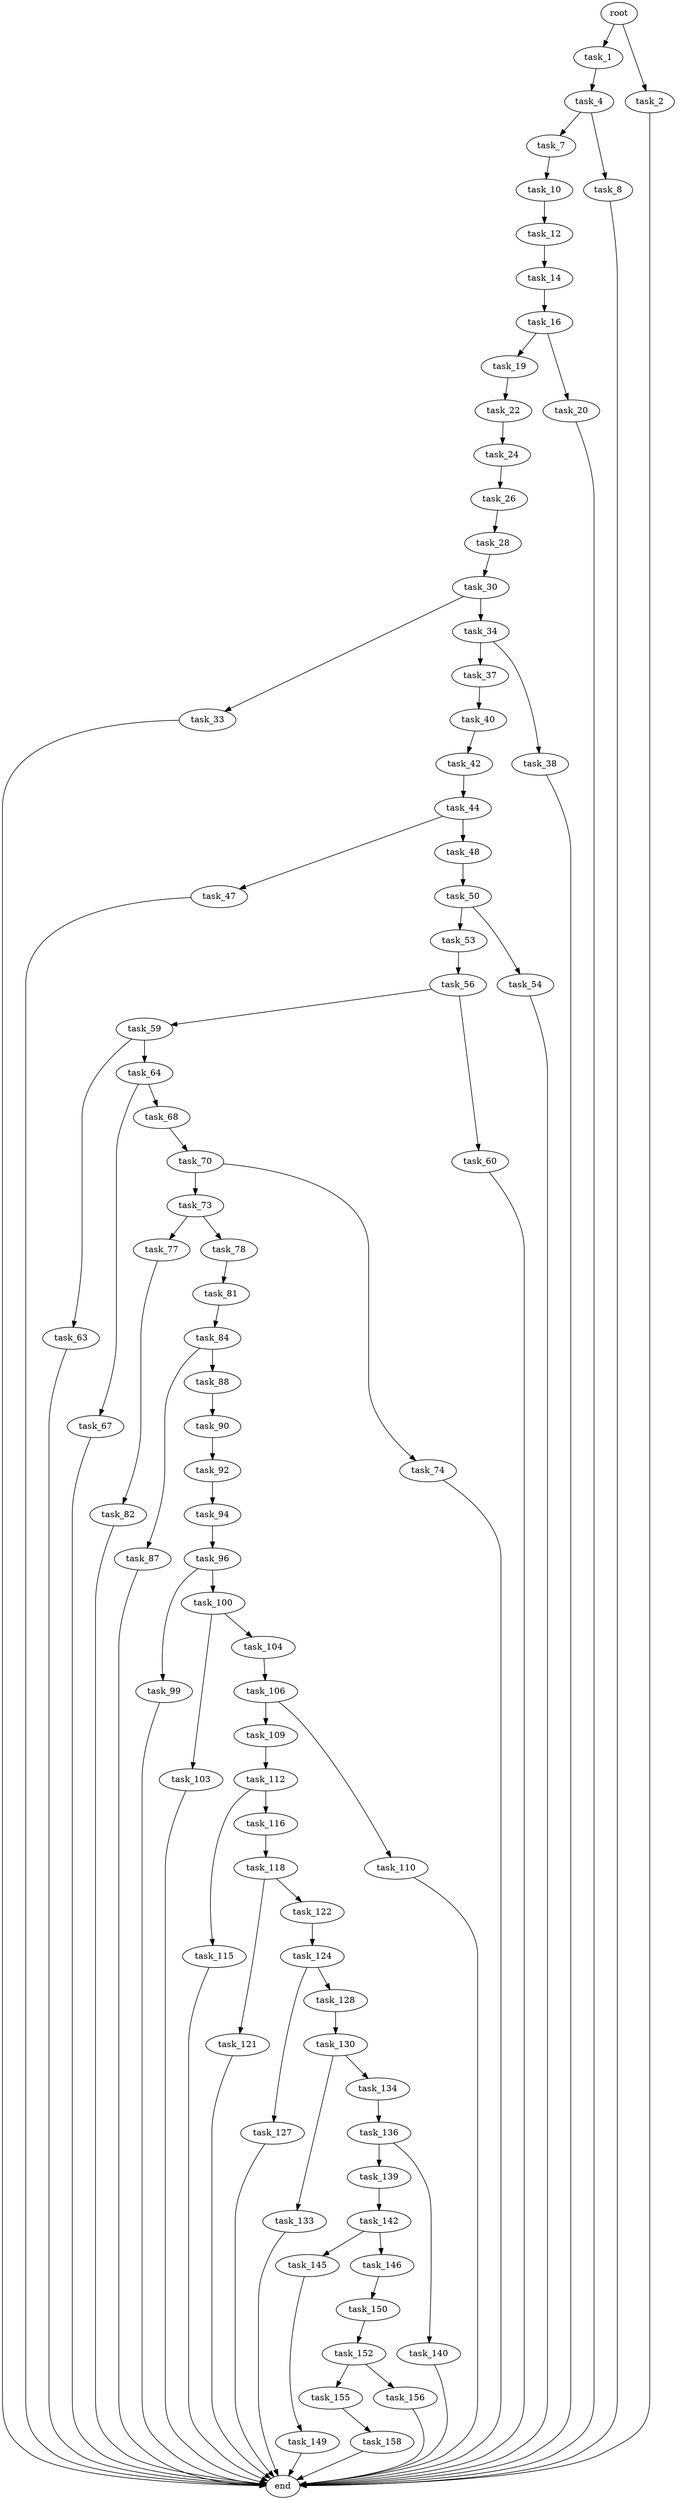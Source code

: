 digraph G {
  root [size="0.000000"];
  task_1 [size="549755813888.000000"];
  task_2 [size="28991029248.000000"];
  task_4 [size="3007262904.000000"];
  task_7 [size="522933563245.000000"];
  task_8 [size="146705373448.000000"];
  task_10 [size="549755813888.000000"];
  task_12 [size="7294693567.000000"];
  task_14 [size="1617746603.000000"];
  task_16 [size="782757789696.000000"];
  task_19 [size="3863391123.000000"];
  task_20 [size="28991029248.000000"];
  task_22 [size="273646547719.000000"];
  task_24 [size="355226140.000000"];
  task_26 [size="360625441225.000000"];
  task_28 [size="15819281482.000000"];
  task_30 [size="12312492527.000000"];
  task_33 [size="1829162423.000000"];
  task_34 [size="28991029248.000000"];
  task_37 [size="8589934592.000000"];
  task_38 [size="255741859408.000000"];
  task_40 [size="16158691693.000000"];
  task_42 [size="125771904322.000000"];
  task_44 [size="134217728000.000000"];
  task_47 [size="4926632806.000000"];
  task_48 [size="517120942506.000000"];
  task_50 [size="859889012297.000000"];
  task_53 [size="78136962259.000000"];
  task_54 [size="1570507907.000000"];
  task_56 [size="789921427203.000000"];
  task_59 [size="10552643651.000000"];
  task_60 [size="1604637194.000000"];
  task_63 [size="1107910431114.000000"];
  task_64 [size="898887615461.000000"];
  task_67 [size="1073741824000.000000"];
  task_68 [size="39099616508.000000"];
  task_70 [size="115341326993.000000"];
  task_73 [size="28391988157.000000"];
  task_74 [size="25492175370.000000"];
  task_77 [size="10533756427.000000"];
  task_78 [size="782757789696.000000"];
  task_81 [size="28991029248.000000"];
  task_82 [size="1437331051.000000"];
  task_84 [size="7315814179.000000"];
  task_87 [size="346884806553.000000"];
  task_88 [size="28991029248.000000"];
  task_90 [size="231928233984.000000"];
  task_92 [size="7871318759.000000"];
  task_94 [size="68719476736.000000"];
  task_96 [size="87136390573.000000"];
  task_99 [size="7545111911.000000"];
  task_100 [size="1619668969.000000"];
  task_103 [size="782757789696.000000"];
  task_104 [size="133309519392.000000"];
  task_106 [size="1305560137.000000"];
  task_109 [size="782757789696.000000"];
  task_110 [size="7498139644.000000"];
  task_112 [size="2049560754.000000"];
  task_115 [size="8589934592.000000"];
  task_116 [size="62401562193.000000"];
  task_118 [size="55809256961.000000"];
  task_121 [size="368293445632.000000"];
  task_122 [size="10113875491.000000"];
  task_124 [size="58871240140.000000"];
  task_127 [size="27319777474.000000"];
  task_128 [size="11090604606.000000"];
  task_130 [size="368293445632.000000"];
  task_133 [size="231928233984.000000"];
  task_134 [size="195618974614.000000"];
  task_136 [size="8336813737.000000"];
  task_139 [size="134217728000.000000"];
  task_140 [size="45367324058.000000"];
  task_142 [size="549755813888.000000"];
  task_145 [size="368293445632.000000"];
  task_146 [size="782757789696.000000"];
  task_149 [size="134217728000.000000"];
  task_150 [size="29857456713.000000"];
  task_152 [size="782757789696.000000"];
  task_155 [size="832619796873.000000"];
  task_156 [size="41309922823.000000"];
  task_158 [size="164424413078.000000"];
  end [size="0.000000"];

  root -> task_1 [size="1.000000"];
  root -> task_2 [size="1.000000"];
  task_1 -> task_4 [size="536870912.000000"];
  task_2 -> end [size="1.000000"];
  task_4 -> task_7 [size="75497472.000000"];
  task_4 -> task_8 [size="75497472.000000"];
  task_7 -> task_10 [size="411041792.000000"];
  task_8 -> end [size="1.000000"];
  task_10 -> task_12 [size="536870912.000000"];
  task_12 -> task_14 [size="411041792.000000"];
  task_14 -> task_16 [size="33554432.000000"];
  task_16 -> task_19 [size="679477248.000000"];
  task_16 -> task_20 [size="679477248.000000"];
  task_19 -> task_22 [size="134217728.000000"];
  task_20 -> end [size="1.000000"];
  task_22 -> task_24 [size="679477248.000000"];
  task_24 -> task_26 [size="33554432.000000"];
  task_26 -> task_28 [size="301989888.000000"];
  task_28 -> task_30 [size="536870912.000000"];
  task_30 -> task_33 [size="411041792.000000"];
  task_30 -> task_34 [size="411041792.000000"];
  task_33 -> end [size="1.000000"];
  task_34 -> task_37 [size="75497472.000000"];
  task_34 -> task_38 [size="75497472.000000"];
  task_37 -> task_40 [size="33554432.000000"];
  task_38 -> end [size="1.000000"];
  task_40 -> task_42 [size="301989888.000000"];
  task_42 -> task_44 [size="134217728.000000"];
  task_44 -> task_47 [size="209715200.000000"];
  task_44 -> task_48 [size="209715200.000000"];
  task_47 -> end [size="1.000000"];
  task_48 -> task_50 [size="679477248.000000"];
  task_50 -> task_53 [size="536870912.000000"];
  task_50 -> task_54 [size="536870912.000000"];
  task_53 -> task_56 [size="75497472.000000"];
  task_54 -> end [size="1.000000"];
  task_56 -> task_59 [size="679477248.000000"];
  task_56 -> task_60 [size="679477248.000000"];
  task_59 -> task_63 [size="301989888.000000"];
  task_59 -> task_64 [size="301989888.000000"];
  task_60 -> end [size="1.000000"];
  task_63 -> end [size="1.000000"];
  task_64 -> task_67 [size="679477248.000000"];
  task_64 -> task_68 [size="679477248.000000"];
  task_67 -> end [size="1.000000"];
  task_68 -> task_70 [size="33554432.000000"];
  task_70 -> task_73 [size="209715200.000000"];
  task_70 -> task_74 [size="209715200.000000"];
  task_73 -> task_77 [size="679477248.000000"];
  task_73 -> task_78 [size="679477248.000000"];
  task_74 -> end [size="1.000000"];
  task_77 -> task_82 [size="209715200.000000"];
  task_78 -> task_81 [size="679477248.000000"];
  task_81 -> task_84 [size="75497472.000000"];
  task_82 -> end [size="1.000000"];
  task_84 -> task_87 [size="411041792.000000"];
  task_84 -> task_88 [size="411041792.000000"];
  task_87 -> end [size="1.000000"];
  task_88 -> task_90 [size="75497472.000000"];
  task_90 -> task_92 [size="301989888.000000"];
  task_92 -> task_94 [size="209715200.000000"];
  task_94 -> task_96 [size="134217728.000000"];
  task_96 -> task_99 [size="75497472.000000"];
  task_96 -> task_100 [size="75497472.000000"];
  task_99 -> end [size="1.000000"];
  task_100 -> task_103 [size="33554432.000000"];
  task_100 -> task_104 [size="33554432.000000"];
  task_103 -> end [size="1.000000"];
  task_104 -> task_106 [size="134217728.000000"];
  task_106 -> task_109 [size="134217728.000000"];
  task_106 -> task_110 [size="134217728.000000"];
  task_109 -> task_112 [size="679477248.000000"];
  task_110 -> end [size="1.000000"];
  task_112 -> task_115 [size="33554432.000000"];
  task_112 -> task_116 [size="33554432.000000"];
  task_115 -> end [size="1.000000"];
  task_116 -> task_118 [size="134217728.000000"];
  task_118 -> task_121 [size="209715200.000000"];
  task_118 -> task_122 [size="209715200.000000"];
  task_121 -> end [size="1.000000"];
  task_122 -> task_124 [size="209715200.000000"];
  task_124 -> task_127 [size="75497472.000000"];
  task_124 -> task_128 [size="75497472.000000"];
  task_127 -> end [size="1.000000"];
  task_128 -> task_130 [size="209715200.000000"];
  task_130 -> task_133 [size="411041792.000000"];
  task_130 -> task_134 [size="411041792.000000"];
  task_133 -> end [size="1.000000"];
  task_134 -> task_136 [size="209715200.000000"];
  task_136 -> task_139 [size="134217728.000000"];
  task_136 -> task_140 [size="134217728.000000"];
  task_139 -> task_142 [size="209715200.000000"];
  task_140 -> end [size="1.000000"];
  task_142 -> task_145 [size="536870912.000000"];
  task_142 -> task_146 [size="536870912.000000"];
  task_145 -> task_149 [size="411041792.000000"];
  task_146 -> task_150 [size="679477248.000000"];
  task_149 -> end [size="1.000000"];
  task_150 -> task_152 [size="536870912.000000"];
  task_152 -> task_155 [size="679477248.000000"];
  task_152 -> task_156 [size="679477248.000000"];
  task_155 -> task_158 [size="838860800.000000"];
  task_156 -> end [size="1.000000"];
  task_158 -> end [size="1.000000"];
}
